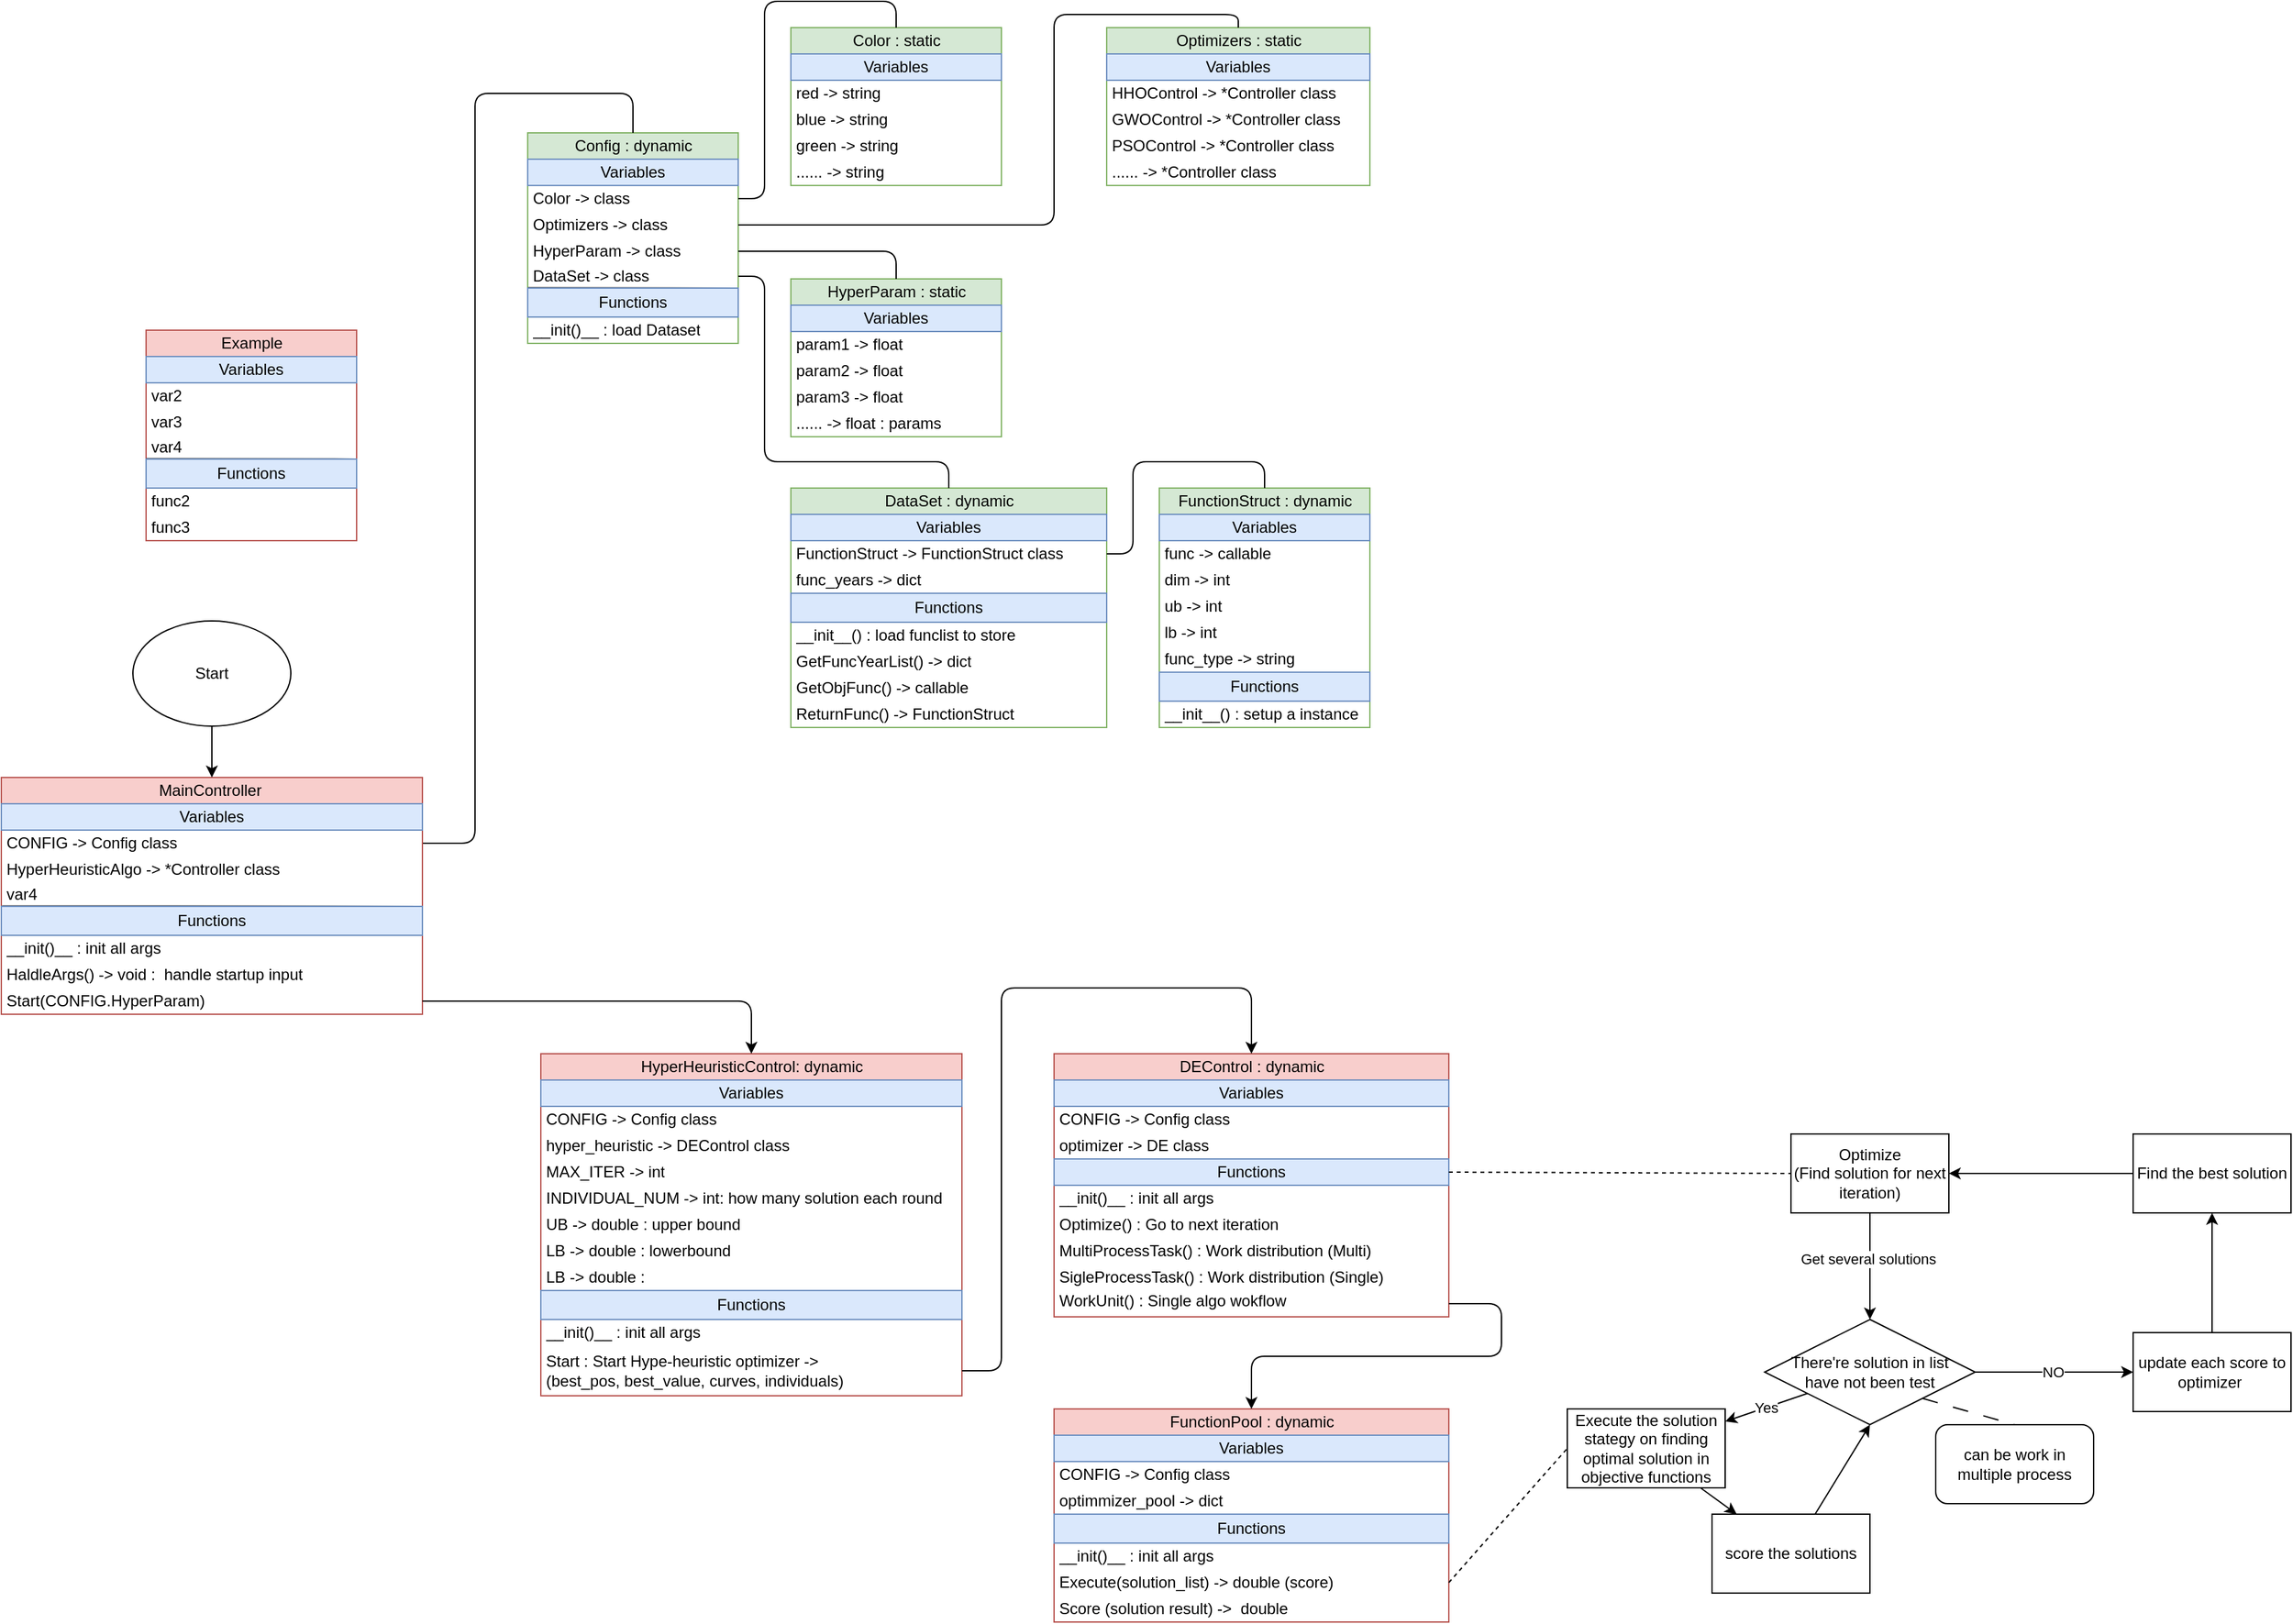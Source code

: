 <mxfile>
    <diagram id="XeKgU0maN-b6_zPWpp23" name="第1頁">
        <mxGraphModel dx="1860" dy="625" grid="1" gridSize="10" guides="1" tooltips="1" connect="1" arrows="1" fold="1" page="1" pageScale="1" pageWidth="827" pageHeight="1169" math="0" shadow="0">
            <root>
                <mxCell id="0"/>
                <mxCell id="1" parent="0"/>
                <mxCell id="20" value="Example" style="swimlane;fontStyle=0;childLayout=stackLayout;horizontal=1;startSize=20;fillColor=#f8cecc;horizontalStack=0;resizeParent=1;resizeParentMax=0;resizeLast=0;collapsible=1;marginBottom=0;html=1;verticalAlign=middle;strokeColor=#b85450;" parent="1" vertex="1">
                    <mxGeometry x="30" y="300" width="160" height="160" as="geometry">
                        <mxRectangle x="320" y="200" width="120" height="30" as="alternateBounds"/>
                    </mxGeometry>
                </mxCell>
                <mxCell id="21" value="Variables" style="text;strokeColor=#6c8ebf;fillColor=#dae8fc;align=center;verticalAlign=middle;spacingLeft=4;spacingRight=4;overflow=hidden;rotatable=0;points=[[0,0.5],[1,0.5]];portConstraint=eastwest;whiteSpace=wrap;html=1;spacing=0;" parent="20" vertex="1">
                    <mxGeometry y="20" width="160" height="20" as="geometry"/>
                </mxCell>
                <mxCell id="22" value="var2" style="text;strokeColor=none;fillColor=none;align=left;verticalAlign=middle;spacingLeft=4;spacingRight=4;overflow=hidden;rotatable=0;points=[[0,0.5],[1,0.5]];portConstraint=eastwest;whiteSpace=wrap;html=1;spacing=0;" parent="20" vertex="1">
                    <mxGeometry y="40" width="160" height="20" as="geometry"/>
                </mxCell>
                <mxCell id="23" value="" style="endArrow=none;html=1;entryX=0.999;entryY=0.997;entryDx=0;entryDy=0;entryPerimeter=0;exitX=0.002;exitY=0.984;exitDx=0;exitDy=0;exitPerimeter=0;" parent="20" source="25" target="25" edge="1">
                    <mxGeometry width="50" height="50" relative="1" as="geometry">
                        <mxPoint x="30" y="100" as="sourcePoint"/>
                        <mxPoint x="80" y="50" as="targetPoint"/>
                    </mxGeometry>
                </mxCell>
                <mxCell id="24" value="var3" style="text;strokeColor=none;fillColor=none;align=left;verticalAlign=middle;spacingLeft=4;spacingRight=4;overflow=hidden;rotatable=0;points=[[0,0.5],[1,0.5]];portConstraint=eastwest;whiteSpace=wrap;html=1;spacing=0;" parent="20" vertex="1">
                    <mxGeometry y="60" width="160" height="20" as="geometry"/>
                </mxCell>
                <mxCell id="25" value="var4" style="text;strokeColor=none;fillColor=none;align=left;verticalAlign=middle;spacingLeft=4;spacingRight=4;overflow=hidden;rotatable=0;points=[[0,0.5],[1,0.5]];portConstraint=eastwest;whiteSpace=wrap;html=1;spacing=0;" parent="20" vertex="1">
                    <mxGeometry y="80" width="160" height="18" as="geometry"/>
                </mxCell>
                <mxCell id="26" value="Functions" style="text;strokeColor=#6c8ebf;fillColor=#dae8fc;align=center;verticalAlign=middle;spacingLeft=4;spacingRight=4;overflow=hidden;rotatable=0;points=[[0,0.5],[1,0.5]];portConstraint=eastwest;whiteSpace=wrap;html=1;spacing=0;" parent="20" vertex="1">
                    <mxGeometry y="98" width="160" height="22" as="geometry"/>
                </mxCell>
                <mxCell id="27" value="func2" style="text;strokeColor=none;fillColor=none;align=left;verticalAlign=middle;spacingLeft=4;spacingRight=4;overflow=hidden;rotatable=0;points=[[0,0.5],[1,0.5]];portConstraint=eastwest;whiteSpace=wrap;html=1;spacing=0;" parent="20" vertex="1">
                    <mxGeometry y="120" width="160" height="20" as="geometry"/>
                </mxCell>
                <mxCell id="28" value="func3" style="text;strokeColor=none;fillColor=none;align=left;verticalAlign=middle;spacingLeft=4;spacingRight=4;overflow=hidden;rotatable=0;points=[[0,0.5],[1,0.5]];portConstraint=eastwest;whiteSpace=wrap;html=1;spacing=0;" parent="20" vertex="1">
                    <mxGeometry y="140" width="160" height="20" as="geometry"/>
                </mxCell>
                <mxCell id="115" value="" style="group" parent="1" vertex="1" connectable="0">
                    <mxGeometry x="320" y="50" width="640" height="541" as="geometry"/>
                </mxCell>
                <mxCell id="38" value="Config : dynamic" style="swimlane;fontStyle=0;childLayout=stackLayout;horizontal=1;startSize=20;fillColor=#d5e8d4;horizontalStack=0;resizeParent=1;resizeParentMax=0;resizeLast=0;collapsible=1;marginBottom=0;html=1;verticalAlign=middle;strokeColor=#82b366;" parent="115" vertex="1">
                    <mxGeometry y="100" width="160" height="160" as="geometry">
                        <mxRectangle x="320" y="200" width="120" height="30" as="alternateBounds"/>
                    </mxGeometry>
                </mxCell>
                <mxCell id="39" value="Variables" style="text;strokeColor=#6c8ebf;fillColor=#dae8fc;align=center;verticalAlign=middle;spacingLeft=4;spacingRight=4;overflow=hidden;rotatable=0;points=[[0,0.5],[1,0.5]];portConstraint=eastwest;whiteSpace=wrap;html=1;spacing=0;" parent="38" vertex="1">
                    <mxGeometry y="20" width="160" height="20" as="geometry"/>
                </mxCell>
                <mxCell id="40" value="Color -&amp;gt; class" style="text;strokeColor=none;fillColor=none;align=left;verticalAlign=middle;spacingLeft=4;spacingRight=4;overflow=hidden;rotatable=0;points=[[0,0.5],[1,0.5]];portConstraint=eastwest;whiteSpace=wrap;html=1;spacing=0;" parent="38" vertex="1">
                    <mxGeometry y="40" width="160" height="20" as="geometry"/>
                </mxCell>
                <mxCell id="41" value="" style="endArrow=none;html=1;entryX=0.999;entryY=0.997;entryDx=0;entryDy=0;entryPerimeter=0;exitX=0.002;exitY=0.984;exitDx=0;exitDy=0;exitPerimeter=0;" parent="38" source="43" target="43" edge="1">
                    <mxGeometry width="50" height="50" relative="1" as="geometry">
                        <mxPoint x="30" y="100" as="sourcePoint"/>
                        <mxPoint x="80" y="50" as="targetPoint"/>
                    </mxGeometry>
                </mxCell>
                <mxCell id="42" value="Optimizers -&amp;gt; class" style="text;strokeColor=none;fillColor=none;align=left;verticalAlign=middle;spacingLeft=4;spacingRight=4;overflow=hidden;rotatable=0;points=[[0,0.5],[1,0.5]];portConstraint=eastwest;whiteSpace=wrap;html=1;spacing=0;" parent="38" vertex="1">
                    <mxGeometry y="60" width="160" height="20" as="geometry"/>
                </mxCell>
                <mxCell id="143" value="HyperParam -&amp;gt; class" style="text;strokeColor=none;fillColor=none;align=left;verticalAlign=middle;spacingLeft=4;spacingRight=4;overflow=hidden;rotatable=0;points=[[0,0.5],[1,0.5]];portConstraint=eastwest;whiteSpace=wrap;html=1;spacing=0;" parent="38" vertex="1">
                    <mxGeometry y="80" width="160" height="20" as="geometry"/>
                </mxCell>
                <mxCell id="43" value="DataSet -&amp;gt; class" style="text;strokeColor=none;fillColor=none;align=left;verticalAlign=middle;spacingLeft=4;spacingRight=4;overflow=hidden;rotatable=0;points=[[0,0.5],[1,0.5]];portConstraint=eastwest;whiteSpace=wrap;html=1;spacing=0;" parent="38" vertex="1">
                    <mxGeometry y="100" width="160" height="18" as="geometry"/>
                </mxCell>
                <mxCell id="44" value="Functions" style="text;strokeColor=#6c8ebf;fillColor=#dae8fc;align=center;verticalAlign=middle;spacingLeft=4;spacingRight=4;overflow=hidden;rotatable=0;points=[[0,0.5],[1,0.5]];portConstraint=eastwest;whiteSpace=wrap;html=1;spacing=0;" parent="38" vertex="1">
                    <mxGeometry y="118" width="160" height="22" as="geometry"/>
                </mxCell>
                <mxCell id="46" value="__init()__ : load Dataset" style="text;strokeColor=none;fillColor=none;align=left;verticalAlign=middle;spacingLeft=4;spacingRight=4;overflow=hidden;rotatable=0;points=[[0,0.5],[1,0.5]];portConstraint=eastwest;whiteSpace=wrap;html=1;spacing=0;" parent="38" vertex="1">
                    <mxGeometry y="140" width="160" height="20" as="geometry"/>
                </mxCell>
                <mxCell id="50" value="Color : static" style="swimlane;fontStyle=0;childLayout=stackLayout;horizontal=1;startSize=20;fillColor=#d5e8d4;horizontalStack=0;resizeParent=1;resizeParentMax=0;resizeLast=0;collapsible=1;marginBottom=0;html=1;verticalAlign=middle;strokeColor=#82b366;" parent="115" vertex="1">
                    <mxGeometry x="200" y="20" width="160" height="120" as="geometry">
                        <mxRectangle x="320" y="200" width="120" height="30" as="alternateBounds"/>
                    </mxGeometry>
                </mxCell>
                <mxCell id="51" value="Variables" style="text;strokeColor=#6c8ebf;fillColor=#dae8fc;align=center;verticalAlign=middle;spacingLeft=4;spacingRight=4;overflow=hidden;rotatable=0;points=[[0,0.5],[1,0.5]];portConstraint=eastwest;whiteSpace=wrap;html=1;spacing=0;" parent="50" vertex="1">
                    <mxGeometry y="20" width="160" height="20" as="geometry"/>
                </mxCell>
                <mxCell id="52" value="red -&amp;gt; string" style="text;strokeColor=none;fillColor=none;align=left;verticalAlign=middle;spacingLeft=4;spacingRight=4;overflow=hidden;rotatable=0;points=[[0,0.5],[1,0.5]];portConstraint=eastwest;whiteSpace=wrap;html=1;spacing=0;" parent="50" vertex="1">
                    <mxGeometry y="40" width="160" height="20" as="geometry"/>
                </mxCell>
                <mxCell id="54" value="blue -&amp;gt; string" style="text;strokeColor=none;fillColor=none;align=left;verticalAlign=middle;spacingLeft=4;spacingRight=4;overflow=hidden;rotatable=0;points=[[0,0.5],[1,0.5]];portConstraint=eastwest;whiteSpace=wrap;html=1;spacing=0;" parent="50" vertex="1">
                    <mxGeometry y="60" width="160" height="20" as="geometry"/>
                </mxCell>
                <mxCell id="77" value="green -&amp;gt; string&amp;nbsp;" style="text;strokeColor=none;fillColor=none;align=left;verticalAlign=middle;spacingLeft=4;spacingRight=4;overflow=hidden;rotatable=0;points=[[0,0.5],[1,0.5]];portConstraint=eastwest;whiteSpace=wrap;html=1;spacing=0;" parent="50" vertex="1">
                    <mxGeometry y="80" width="160" height="20" as="geometry"/>
                </mxCell>
                <mxCell id="85" value="...... -&amp;gt; string" style="text;strokeColor=none;fillColor=none;align=left;verticalAlign=middle;spacingLeft=4;spacingRight=4;overflow=hidden;rotatable=0;points=[[0,0.5],[1,0.5]];portConstraint=eastwest;whiteSpace=wrap;html=1;spacing=0;" parent="50" vertex="1">
                    <mxGeometry y="100" width="160" height="20" as="geometry"/>
                </mxCell>
                <mxCell id="59" value="Optimizers : static" style="swimlane;fontStyle=0;childLayout=stackLayout;horizontal=1;startSize=20;fillColor=#d5e8d4;horizontalStack=0;resizeParent=1;resizeParentMax=0;resizeLast=0;collapsible=1;marginBottom=0;html=1;verticalAlign=middle;strokeColor=#82b366;" parent="115" vertex="1">
                    <mxGeometry x="440" y="20" width="200" height="120" as="geometry">
                        <mxRectangle x="320" y="200" width="120" height="30" as="alternateBounds"/>
                    </mxGeometry>
                </mxCell>
                <mxCell id="60" value="Variables" style="text;strokeColor=#6c8ebf;fillColor=#dae8fc;align=center;verticalAlign=middle;spacingLeft=4;spacingRight=4;overflow=hidden;rotatable=0;points=[[0,0.5],[1,0.5]];portConstraint=eastwest;whiteSpace=wrap;html=1;spacing=0;" parent="59" vertex="1">
                    <mxGeometry y="20" width="200" height="20" as="geometry"/>
                </mxCell>
                <mxCell id="61" value="HHOControl -&amp;gt; *Controller class" style="text;strokeColor=none;fillColor=none;align=left;verticalAlign=middle;spacingLeft=4;spacingRight=4;overflow=hidden;rotatable=0;points=[[0,0.5],[1,0.5]];portConstraint=eastwest;whiteSpace=wrap;html=1;spacing=0;" parent="59" vertex="1">
                    <mxGeometry y="40" width="200" height="20" as="geometry"/>
                </mxCell>
                <mxCell id="63" value="GWOControl -&amp;gt; *Controller class" style="text;strokeColor=none;fillColor=none;align=left;verticalAlign=middle;spacingLeft=4;spacingRight=4;overflow=hidden;rotatable=0;points=[[0,0.5],[1,0.5]];portConstraint=eastwest;whiteSpace=wrap;html=1;spacing=0;" parent="59" vertex="1">
                    <mxGeometry y="60" width="200" height="20" as="geometry"/>
                </mxCell>
                <mxCell id="89" value="PSOControl -&amp;gt; *Controller class" style="text;strokeColor=none;fillColor=none;align=left;verticalAlign=middle;spacingLeft=4;spacingRight=4;overflow=hidden;rotatable=0;points=[[0,0.5],[1,0.5]];portConstraint=eastwest;whiteSpace=wrap;html=1;spacing=0;" parent="59" vertex="1">
                    <mxGeometry y="80" width="200" height="20" as="geometry"/>
                </mxCell>
                <mxCell id="88" value="...... -&amp;gt; *Controller class" style="text;strokeColor=none;fillColor=none;align=left;verticalAlign=middle;spacingLeft=4;spacingRight=4;overflow=hidden;rotatable=0;points=[[0,0.5],[1,0.5]];portConstraint=eastwest;whiteSpace=wrap;html=1;spacing=0;" parent="59" vertex="1">
                    <mxGeometry y="100" width="200" height="20" as="geometry"/>
                </mxCell>
                <mxCell id="68" value="DataSet : dynamic" style="swimlane;fontStyle=0;childLayout=stackLayout;horizontal=1;startSize=20;fillColor=#d5e8d4;horizontalStack=0;resizeParent=1;resizeParentMax=0;resizeLast=0;collapsible=1;marginBottom=0;html=1;verticalAlign=middle;strokeColor=#82b366;" parent="115" vertex="1">
                    <mxGeometry x="200" y="370" width="240" height="182" as="geometry">
                        <mxRectangle x="320" y="200" width="120" height="30" as="alternateBounds"/>
                    </mxGeometry>
                </mxCell>
                <mxCell id="69" value="Variables" style="text;strokeColor=#6c8ebf;fillColor=#dae8fc;align=center;verticalAlign=middle;spacingLeft=4;spacingRight=4;overflow=hidden;rotatable=0;points=[[0,0.5],[1,0.5]];portConstraint=eastwest;whiteSpace=wrap;html=1;spacing=0;" parent="68" vertex="1">
                    <mxGeometry y="20" width="240" height="20" as="geometry"/>
                </mxCell>
                <mxCell id="95" value="FunctionStruct -&amp;gt; FunctionStruct class" style="text;strokeColor=none;fillColor=none;align=left;verticalAlign=middle;spacingLeft=4;spacingRight=4;overflow=hidden;rotatable=0;points=[[0,0.5],[1,0.5]];portConstraint=eastwest;whiteSpace=wrap;html=1;spacing=0;" parent="68" vertex="1">
                    <mxGeometry y="40" width="240" height="20" as="geometry"/>
                </mxCell>
                <mxCell id="70" value="func_years -&amp;gt; dict&amp;nbsp;" style="text;strokeColor=none;fillColor=none;align=left;verticalAlign=middle;spacingLeft=4;spacingRight=4;overflow=hidden;rotatable=0;points=[[0,0.5],[1,0.5]];portConstraint=eastwest;whiteSpace=wrap;html=1;spacing=0;" parent="68" vertex="1">
                    <mxGeometry y="60" width="240" height="20" as="geometry"/>
                </mxCell>
                <mxCell id="71" value="" style="endArrow=none;html=1;entryX=0.999;entryY=0.997;entryDx=0;entryDy=0;entryPerimeter=0;exitX=0.002;exitY=0.984;exitDx=0;exitDy=0;exitPerimeter=0;" parent="68" edge="1">
                    <mxGeometry width="50" height="50" relative="1" as="geometry">
                        <mxPoint x="0.32" y="97.712" as="sourcePoint"/>
                        <mxPoint x="159.84" y="97.946" as="targetPoint"/>
                    </mxGeometry>
                </mxCell>
                <mxCell id="74" value="Functions" style="text;strokeColor=#6c8ebf;fillColor=#dae8fc;align=center;verticalAlign=middle;spacingLeft=4;spacingRight=4;overflow=hidden;rotatable=0;points=[[0,0.5],[1,0.5]];portConstraint=eastwest;whiteSpace=wrap;html=1;spacing=0;" parent="68" vertex="1">
                    <mxGeometry y="80" width="240" height="22" as="geometry"/>
                </mxCell>
                <mxCell id="114" value="__init__() : load funclist to store" style="text;strokeColor=none;fillColor=none;align=left;verticalAlign=middle;spacingLeft=4;spacingRight=4;overflow=hidden;rotatable=0;points=[[0,0.5],[1,0.5]];portConstraint=eastwest;whiteSpace=wrap;html=1;spacing=0;" parent="68" vertex="1">
                    <mxGeometry y="102" width="240" height="20" as="geometry"/>
                </mxCell>
                <mxCell id="75" value="GetFuncYearList() -&amp;gt; dict" style="text;strokeColor=none;fillColor=none;align=left;verticalAlign=middle;spacingLeft=4;spacingRight=4;overflow=hidden;rotatable=0;points=[[0,0.5],[1,0.5]];portConstraint=eastwest;whiteSpace=wrap;html=1;spacing=0;" parent="68" vertex="1">
                    <mxGeometry y="122" width="240" height="20" as="geometry"/>
                </mxCell>
                <mxCell id="76" value="GetObjFunc() -&amp;gt; callable" style="text;strokeColor=none;fillColor=none;align=left;verticalAlign=middle;spacingLeft=4;spacingRight=4;overflow=hidden;rotatable=0;points=[[0,0.5],[1,0.5]];portConstraint=eastwest;whiteSpace=wrap;html=1;spacing=0;" parent="68" vertex="1">
                    <mxGeometry y="142" width="240" height="20" as="geometry"/>
                </mxCell>
                <mxCell id="112" value="ReturnFunc() -&amp;gt; FunctionStruct" style="text;strokeColor=none;fillColor=none;align=left;verticalAlign=middle;spacingLeft=4;spacingRight=4;overflow=hidden;rotatable=0;points=[[0,0.5],[1,0.5]];portConstraint=eastwest;whiteSpace=wrap;html=1;spacing=0;" parent="68" vertex="1">
                    <mxGeometry y="162" width="240" height="20" as="geometry"/>
                </mxCell>
                <mxCell id="92" style="edgeStyle=none;html=1;exitX=1;exitY=0.5;exitDx=0;exitDy=0;entryX=0.5;entryY=0;entryDx=0;entryDy=0;endArrow=none;endFill=0;" parent="115" source="40" target="50" edge="1">
                    <mxGeometry relative="1" as="geometry">
                        <Array as="points">
                            <mxPoint x="180" y="150"/>
                            <mxPoint x="180"/>
                            <mxPoint x="280"/>
                        </Array>
                    </mxGeometry>
                </mxCell>
                <mxCell id="93" style="edgeStyle=none;html=1;exitX=1;exitY=0.5;exitDx=0;exitDy=0;entryX=0.5;entryY=0;entryDx=0;entryDy=0;endArrow=none;endFill=0;" parent="115" source="42" target="59" edge="1">
                    <mxGeometry relative="1" as="geometry">
                        <Array as="points">
                            <mxPoint x="400" y="170"/>
                            <mxPoint x="400" y="10"/>
                            <mxPoint x="540" y="10"/>
                        </Array>
                    </mxGeometry>
                </mxCell>
                <mxCell id="94" style="edgeStyle=none;html=1;exitX=1;exitY=0.5;exitDx=0;exitDy=0;entryX=0.5;entryY=0;entryDx=0;entryDy=0;endArrow=none;endFill=0;" parent="115" source="43" target="68" edge="1">
                    <mxGeometry relative="1" as="geometry">
                        <Array as="points">
                            <mxPoint x="180" y="209"/>
                            <mxPoint x="180" y="350"/>
                            <mxPoint x="320" y="350"/>
                        </Array>
                    </mxGeometry>
                </mxCell>
                <mxCell id="97" value="FunctionStruct : dynamic" style="swimlane;fontStyle=0;childLayout=stackLayout;horizontal=1;startSize=20;fillColor=#d5e8d4;horizontalStack=0;resizeParent=1;resizeParentMax=0;resizeLast=0;collapsible=1;marginBottom=0;html=1;verticalAlign=middle;strokeColor=#82b366;" parent="115" vertex="1">
                    <mxGeometry x="480" y="370" width="160" height="182" as="geometry">
                        <mxRectangle x="320" y="200" width="120" height="30" as="alternateBounds"/>
                    </mxGeometry>
                </mxCell>
                <mxCell id="98" value="Variables" style="text;strokeColor=#6c8ebf;fillColor=#dae8fc;align=center;verticalAlign=middle;spacingLeft=4;spacingRight=4;overflow=hidden;rotatable=0;points=[[0,0.5],[1,0.5]];portConstraint=eastwest;whiteSpace=wrap;html=1;spacing=0;" parent="97" vertex="1">
                    <mxGeometry y="20" width="160" height="20" as="geometry"/>
                </mxCell>
                <mxCell id="99" value="func -&amp;gt; callable" style="text;strokeColor=none;fillColor=none;align=left;verticalAlign=middle;spacingLeft=4;spacingRight=4;overflow=hidden;rotatable=0;points=[[0,0.5],[1,0.5]];portConstraint=eastwest;whiteSpace=wrap;html=1;spacing=0;" parent="97" vertex="1">
                    <mxGeometry y="40" width="160" height="20" as="geometry"/>
                </mxCell>
                <mxCell id="100" value="dim -&amp;gt; int" style="text;strokeColor=none;fillColor=none;align=left;verticalAlign=middle;spacingLeft=4;spacingRight=4;overflow=hidden;rotatable=0;points=[[0,0.5],[1,0.5]];portConstraint=eastwest;whiteSpace=wrap;html=1;spacing=0;" parent="97" vertex="1">
                    <mxGeometry y="60" width="160" height="20" as="geometry"/>
                </mxCell>
                <mxCell id="109" value="ub -&amp;gt; int" style="text;strokeColor=none;fillColor=none;align=left;verticalAlign=middle;spacingLeft=4;spacingRight=4;overflow=hidden;rotatable=0;points=[[0,0.5],[1,0.5]];portConstraint=eastwest;whiteSpace=wrap;html=1;spacing=0;" parent="97" vertex="1">
                    <mxGeometry y="80" width="160" height="20" as="geometry"/>
                </mxCell>
                <mxCell id="108" value="lb -&amp;gt; int" style="text;strokeColor=none;fillColor=none;align=left;verticalAlign=middle;spacingLeft=4;spacingRight=4;overflow=hidden;rotatable=0;points=[[0,0.5],[1,0.5]];portConstraint=eastwest;whiteSpace=wrap;html=1;spacing=0;" parent="97" vertex="1">
                    <mxGeometry y="100" width="160" height="20" as="geometry"/>
                </mxCell>
                <mxCell id="107" value="func_type -&amp;gt; string" style="text;strokeColor=none;fillColor=none;align=left;verticalAlign=middle;spacingLeft=4;spacingRight=4;overflow=hidden;rotatable=0;points=[[0,0.5],[1,0.5]];portConstraint=eastwest;whiteSpace=wrap;html=1;spacing=0;" parent="97" vertex="1">
                    <mxGeometry y="120" width="160" height="20" as="geometry"/>
                </mxCell>
                <mxCell id="101" value="" style="endArrow=none;html=1;entryX=0.999;entryY=0.997;entryDx=0;entryDy=0;entryPerimeter=0;exitX=0.002;exitY=0.984;exitDx=0;exitDy=0;exitPerimeter=0;" parent="97" edge="1">
                    <mxGeometry width="50" height="50" relative="1" as="geometry">
                        <mxPoint x="0.32" y="157.712" as="sourcePoint"/>
                        <mxPoint x="159.84" y="157.946" as="targetPoint"/>
                    </mxGeometry>
                </mxCell>
                <mxCell id="103" value="Functions" style="text;strokeColor=#6c8ebf;fillColor=#dae8fc;align=center;verticalAlign=middle;spacingLeft=4;spacingRight=4;overflow=hidden;rotatable=0;points=[[0,0.5],[1,0.5]];portConstraint=eastwest;whiteSpace=wrap;html=1;spacing=0;" parent="97" vertex="1">
                    <mxGeometry y="140" width="160" height="22" as="geometry"/>
                </mxCell>
                <mxCell id="104" value="__init__() : setup a instance" style="text;strokeColor=none;fillColor=none;align=left;verticalAlign=middle;spacingLeft=4;spacingRight=4;overflow=hidden;rotatable=0;points=[[0,0.5],[1,0.5]];portConstraint=eastwest;whiteSpace=wrap;html=1;spacing=0;" parent="97" vertex="1">
                    <mxGeometry y="162" width="160" height="20" as="geometry"/>
                </mxCell>
                <mxCell id="111" style="edgeStyle=none;html=1;exitX=1;exitY=0.5;exitDx=0;exitDy=0;entryX=0.5;entryY=0;entryDx=0;entryDy=0;endArrow=none;endFill=0;" parent="115" source="95" target="97" edge="1">
                    <mxGeometry relative="1" as="geometry">
                        <Array as="points">
                            <mxPoint x="460" y="420"/>
                            <mxPoint x="460" y="350"/>
                            <mxPoint x="560" y="350"/>
                        </Array>
                    </mxGeometry>
                </mxCell>
                <mxCell id="145" value="HyperParam : static" style="swimlane;fontStyle=0;childLayout=stackLayout;horizontal=1;startSize=20;fillColor=#d5e8d4;horizontalStack=0;resizeParent=1;resizeParentMax=0;resizeLast=0;collapsible=1;marginBottom=0;html=1;verticalAlign=middle;strokeColor=#82b366;" parent="115" vertex="1">
                    <mxGeometry x="200" y="211" width="160" height="120" as="geometry">
                        <mxRectangle x="320" y="200" width="120" height="30" as="alternateBounds"/>
                    </mxGeometry>
                </mxCell>
                <mxCell id="146" value="Variables" style="text;strokeColor=#6c8ebf;fillColor=#dae8fc;align=center;verticalAlign=middle;spacingLeft=4;spacingRight=4;overflow=hidden;rotatable=0;points=[[0,0.5],[1,0.5]];portConstraint=eastwest;whiteSpace=wrap;html=1;spacing=0;" parent="145" vertex="1">
                    <mxGeometry y="20" width="160" height="20" as="geometry"/>
                </mxCell>
                <mxCell id="147" value="param1 -&amp;gt; float" style="text;strokeColor=none;fillColor=none;align=left;verticalAlign=middle;spacingLeft=4;spacingRight=4;overflow=hidden;rotatable=0;points=[[0,0.5],[1,0.5]];portConstraint=eastwest;whiteSpace=wrap;html=1;spacing=0;" parent="145" vertex="1">
                    <mxGeometry y="40" width="160" height="20" as="geometry"/>
                </mxCell>
                <mxCell id="148" value="param2 -&amp;gt; float" style="text;strokeColor=none;fillColor=none;align=left;verticalAlign=middle;spacingLeft=4;spacingRight=4;overflow=hidden;rotatable=0;points=[[0,0.5],[1,0.5]];portConstraint=eastwest;whiteSpace=wrap;html=1;spacing=0;" parent="145" vertex="1">
                    <mxGeometry y="60" width="160" height="20" as="geometry"/>
                </mxCell>
                <mxCell id="149" value="param3 -&amp;gt; float" style="text;strokeColor=none;fillColor=none;align=left;verticalAlign=middle;spacingLeft=4;spacingRight=4;overflow=hidden;rotatable=0;points=[[0,0.5],[1,0.5]];portConstraint=eastwest;whiteSpace=wrap;html=1;spacing=0;" parent="145" vertex="1">
                    <mxGeometry y="80" width="160" height="20" as="geometry"/>
                </mxCell>
                <mxCell id="150" value="...... -&amp;gt; float : params" style="text;strokeColor=none;fillColor=none;align=left;verticalAlign=middle;spacingLeft=4;spacingRight=4;overflow=hidden;rotatable=0;points=[[0,0.5],[1,0.5]];portConstraint=eastwest;whiteSpace=wrap;html=1;spacing=0;" parent="145" vertex="1">
                    <mxGeometry y="100" width="160" height="20" as="geometry"/>
                </mxCell>
                <mxCell id="151" style="edgeStyle=none;html=1;exitX=1;exitY=0.5;exitDx=0;exitDy=0;entryX=0.5;entryY=0;entryDx=0;entryDy=0;endArrow=none;endFill=0;" parent="115" source="143" target="145" edge="1">
                    <mxGeometry relative="1" as="geometry">
                        <Array as="points">
                            <mxPoint x="280" y="190"/>
                        </Array>
                    </mxGeometry>
                </mxCell>
                <mxCell id="117" style="edgeStyle=none;html=1;exitX=1;exitY=0.5;exitDx=0;exitDy=0;entryX=0.5;entryY=0;entryDx=0;entryDy=0;endArrow=none;endFill=0;" parent="1" source="31" target="38" edge="1">
                    <mxGeometry relative="1" as="geometry">
                        <Array as="points">
                            <mxPoint x="280" y="690"/>
                            <mxPoint x="280" y="120"/>
                            <mxPoint x="400" y="120"/>
                        </Array>
                    </mxGeometry>
                </mxCell>
                <mxCell id="128" value="HyperHeuristicControl: dynamic" style="swimlane;fontStyle=0;childLayout=stackLayout;horizontal=1;startSize=20;fillColor=#f8cecc;horizontalStack=0;resizeParent=1;resizeParentMax=0;resizeLast=0;collapsible=1;marginBottom=0;html=1;verticalAlign=middle;strokeColor=#b85450;" parent="1" vertex="1">
                    <mxGeometry x="330" y="850" width="320" height="260" as="geometry">
                        <mxRectangle x="320" y="200" width="120" height="30" as="alternateBounds"/>
                    </mxGeometry>
                </mxCell>
                <mxCell id="129" value="Variables" style="text;strokeColor=#6c8ebf;fillColor=#dae8fc;align=center;verticalAlign=middle;spacingLeft=4;spacingRight=4;overflow=hidden;rotatable=0;points=[[0,0.5],[1,0.5]];portConstraint=eastwest;whiteSpace=wrap;html=1;spacing=0;" parent="128" vertex="1">
                    <mxGeometry y="20" width="320" height="20" as="geometry"/>
                </mxCell>
                <mxCell id="130" value="CONFIG -&amp;gt; Config class" style="text;strokeColor=none;fillColor=none;align=left;verticalAlign=middle;spacingLeft=4;spacingRight=4;overflow=hidden;rotatable=0;points=[[0,0.5],[1,0.5]];portConstraint=eastwest;whiteSpace=wrap;html=1;spacing=0;" parent="128" vertex="1">
                    <mxGeometry y="40" width="320" height="20" as="geometry"/>
                </mxCell>
                <mxCell id="132" value="hyper_heuristic -&amp;gt; DEControl class" style="text;strokeColor=none;fillColor=none;align=left;verticalAlign=middle;spacingLeft=4;spacingRight=4;overflow=hidden;rotatable=0;points=[[0,0.5],[1,0.5]];portConstraint=eastwest;whiteSpace=wrap;html=1;spacing=0;" parent="128" vertex="1">
                    <mxGeometry y="60" width="320" height="20" as="geometry"/>
                </mxCell>
                <mxCell id="168" value="MAX_ITER -&amp;gt; int" style="text;strokeColor=none;fillColor=none;align=left;verticalAlign=middle;spacingLeft=4;spacingRight=4;overflow=hidden;rotatable=0;points=[[0,0.5],[1,0.5]];portConstraint=eastwest;whiteSpace=wrap;html=1;spacing=0;" parent="128" vertex="1">
                    <mxGeometry y="80" width="320" height="20" as="geometry"/>
                </mxCell>
                <mxCell id="176" value="INDIVIDUAL_NUM -&amp;gt; int: how many solution each round" style="text;strokeColor=none;fillColor=none;align=left;verticalAlign=middle;spacingLeft=4;spacingRight=4;overflow=hidden;rotatable=0;points=[[0,0.5],[1,0.5]];portConstraint=eastwest;whiteSpace=wrap;html=1;spacing=0;" parent="128" vertex="1">
                    <mxGeometry y="100" width="320" height="20" as="geometry"/>
                </mxCell>
                <mxCell id="173" value="UB -&amp;gt; double : upper bound" style="text;strokeColor=none;fillColor=none;align=left;verticalAlign=middle;spacingLeft=4;spacingRight=4;overflow=hidden;rotatable=0;points=[[0,0.5],[1,0.5]];portConstraint=eastwest;whiteSpace=wrap;html=1;spacing=0;" parent="128" vertex="1">
                    <mxGeometry y="120" width="320" height="20" as="geometry"/>
                </mxCell>
                <mxCell id="174" value="LB -&amp;gt; double : lowerbound&amp;nbsp;" style="text;strokeColor=none;fillColor=none;align=left;verticalAlign=middle;spacingLeft=4;spacingRight=4;overflow=hidden;rotatable=0;points=[[0,0.5],[1,0.5]];portConstraint=eastwest;whiteSpace=wrap;html=1;spacing=0;" parent="128" vertex="1">
                    <mxGeometry y="140" width="320" height="20" as="geometry"/>
                </mxCell>
                <mxCell id="175" value="LB -&amp;gt; double :&amp;nbsp;" style="text;strokeColor=none;fillColor=none;align=left;verticalAlign=middle;spacingLeft=4;spacingRight=4;overflow=hidden;rotatable=0;points=[[0,0.5],[1,0.5]];portConstraint=eastwest;whiteSpace=wrap;html=1;spacing=0;" parent="128" vertex="1">
                    <mxGeometry y="160" width="320" height="20" as="geometry"/>
                </mxCell>
                <mxCell id="134" value="Functions" style="text;strokeColor=#6c8ebf;fillColor=#dae8fc;align=center;verticalAlign=middle;spacingLeft=4;spacingRight=4;overflow=hidden;rotatable=0;points=[[0,0.5],[1,0.5]];portConstraint=eastwest;whiteSpace=wrap;html=1;spacing=0;" parent="128" vertex="1">
                    <mxGeometry y="180" width="320" height="22" as="geometry"/>
                </mxCell>
                <mxCell id="135" value="__init()__ : init all args" style="text;strokeColor=none;fillColor=none;align=left;verticalAlign=middle;spacingLeft=4;spacingRight=4;overflow=hidden;rotatable=0;points=[[0,0.5],[1,0.5]];portConstraint=eastwest;whiteSpace=wrap;html=1;spacing=0;" parent="128" vertex="1">
                    <mxGeometry y="202" width="320" height="20" as="geometry"/>
                </mxCell>
                <mxCell id="138" value="Start : Start Hype-heuristic optimizer -&amp;gt;&amp;nbsp;&lt;div&gt;(best_pos, best_value, curves, individuals)&lt;/div&gt;" style="text;strokeColor=none;fillColor=none;align=left;verticalAlign=middle;spacingLeft=4;spacingRight=4;overflow=hidden;rotatable=0;points=[[0,0.5],[1,0.5]];portConstraint=eastwest;whiteSpace=wrap;html=1;spacing=0;" parent="128" vertex="1">
                    <mxGeometry y="222" width="320" height="38" as="geometry"/>
                </mxCell>
                <mxCell id="29" value="MainController&amp;nbsp;" style="swimlane;fontStyle=0;childLayout=stackLayout;horizontal=1;startSize=20;fillColor=#f8cecc;horizontalStack=0;resizeParent=1;resizeParentMax=0;resizeLast=0;collapsible=1;marginBottom=0;html=1;verticalAlign=middle;strokeColor=#b85450;" parent="1" vertex="1">
                    <mxGeometry x="-80" y="640" width="320" height="180" as="geometry">
                        <mxRectangle x="320" y="200" width="120" height="30" as="alternateBounds"/>
                    </mxGeometry>
                </mxCell>
                <mxCell id="30" value="Variables" style="text;strokeColor=#6c8ebf;fillColor=#dae8fc;align=center;verticalAlign=middle;spacingLeft=4;spacingRight=4;overflow=hidden;rotatable=0;points=[[0,0.5],[1,0.5]];portConstraint=eastwest;whiteSpace=wrap;html=1;spacing=0;" parent="29" vertex="1">
                    <mxGeometry y="20" width="320" height="20" as="geometry"/>
                </mxCell>
                <mxCell id="31" value="CONFIG -&amp;gt; Config class" style="text;strokeColor=none;fillColor=none;align=left;verticalAlign=middle;spacingLeft=4;spacingRight=4;overflow=hidden;rotatable=0;points=[[0,0.5],[1,0.5]];portConstraint=eastwest;whiteSpace=wrap;html=1;spacing=0;" parent="29" vertex="1">
                    <mxGeometry y="40" width="320" height="20" as="geometry"/>
                </mxCell>
                <mxCell id="32" value="" style="endArrow=none;html=1;entryX=0.999;entryY=0.997;entryDx=0;entryDy=0;entryPerimeter=0;exitX=0.002;exitY=0.984;exitDx=0;exitDy=0;exitPerimeter=0;" parent="29" source="34" target="34" edge="1">
                    <mxGeometry width="50" height="50" relative="1" as="geometry">
                        <mxPoint x="30" y="100" as="sourcePoint"/>
                        <mxPoint x="80" y="50" as="targetPoint"/>
                    </mxGeometry>
                </mxCell>
                <mxCell id="33" value="HyperHeuristicAlgo -&amp;gt; *Controller class" style="text;strokeColor=none;fillColor=none;align=left;verticalAlign=middle;spacingLeft=4;spacingRight=4;overflow=hidden;rotatable=0;points=[[0,0.5],[1,0.5]];portConstraint=eastwest;whiteSpace=wrap;html=1;spacing=0;" parent="29" vertex="1">
                    <mxGeometry y="60" width="320" height="20" as="geometry"/>
                </mxCell>
                <mxCell id="34" value="var4" style="text;strokeColor=none;fillColor=none;align=left;verticalAlign=middle;spacingLeft=4;spacingRight=4;overflow=hidden;rotatable=0;points=[[0,0.5],[1,0.5]];portConstraint=eastwest;whiteSpace=wrap;html=1;spacing=0;" parent="29" vertex="1">
                    <mxGeometry y="80" width="320" height="18" as="geometry"/>
                </mxCell>
                <mxCell id="35" value="Functions" style="text;strokeColor=#6c8ebf;fillColor=#dae8fc;align=center;verticalAlign=middle;spacingLeft=4;spacingRight=4;overflow=hidden;rotatable=0;points=[[0,0.5],[1,0.5]];portConstraint=eastwest;whiteSpace=wrap;html=1;spacing=0;" parent="29" vertex="1">
                    <mxGeometry y="98" width="320" height="22" as="geometry"/>
                </mxCell>
                <mxCell id="123" value="__init()__ : init all args" style="text;strokeColor=none;fillColor=none;align=left;verticalAlign=middle;spacingLeft=4;spacingRight=4;overflow=hidden;rotatable=0;points=[[0,0.5],[1,0.5]];portConstraint=eastwest;whiteSpace=wrap;html=1;spacing=0;" parent="29" vertex="1">
                    <mxGeometry y="120" width="320" height="20" as="geometry"/>
                </mxCell>
                <mxCell id="36" value="HaldleArgs() -&amp;gt; void :&amp;nbsp; handle startup input" style="text;strokeColor=none;fillColor=none;align=left;verticalAlign=middle;spacingLeft=4;spacingRight=4;overflow=hidden;rotatable=0;points=[[0,0.5],[1,0.5]];portConstraint=eastwest;whiteSpace=wrap;html=1;spacing=0;" parent="29" vertex="1">
                    <mxGeometry y="140" width="320" height="20" as="geometry"/>
                </mxCell>
                <mxCell id="126" value="Start(CONFIG.HyperParam)" style="text;strokeColor=none;fillColor=none;align=left;verticalAlign=middle;spacingLeft=4;spacingRight=4;overflow=hidden;rotatable=0;points=[[0,0.5],[1,0.5]];portConstraint=eastwest;whiteSpace=wrap;html=1;spacing=0;" parent="29" vertex="1">
                    <mxGeometry y="160" width="320" height="20" as="geometry"/>
                </mxCell>
                <mxCell id="119" style="edgeStyle=none;html=1;entryX=0.5;entryY=0;entryDx=0;entryDy=0;" parent="1" source="118" target="29" edge="1">
                    <mxGeometry relative="1" as="geometry"/>
                </mxCell>
                <mxCell id="118" value="Start" style="ellipse;whiteSpace=wrap;html=1;" parent="1" vertex="1">
                    <mxGeometry x="20" y="521" width="120" height="80" as="geometry"/>
                </mxCell>
                <mxCell id="152" style="edgeStyle=none;html=1;exitX=1;exitY=0.5;exitDx=0;exitDy=0;entryX=0.5;entryY=0;entryDx=0;entryDy=0;" parent="1" source="126" target="128" edge="1">
                    <mxGeometry relative="1" as="geometry">
                        <Array as="points">
                            <mxPoint x="490" y="810"/>
                        </Array>
                    </mxGeometry>
                </mxCell>
                <mxCell id="153" value="DEControl : dynamic" style="swimlane;fontStyle=0;childLayout=stackLayout;horizontal=1;startSize=20;fillColor=#f8cecc;horizontalStack=0;resizeParent=1;resizeParentMax=0;resizeLast=0;collapsible=1;marginBottom=0;html=1;verticalAlign=middle;strokeColor=#b85450;" parent="1" vertex="1">
                    <mxGeometry x="720" y="850" width="300" height="200" as="geometry">
                        <mxRectangle x="320" y="200" width="120" height="30" as="alternateBounds"/>
                    </mxGeometry>
                </mxCell>
                <mxCell id="154" value="Variables" style="text;strokeColor=#6c8ebf;fillColor=#dae8fc;align=center;verticalAlign=middle;spacingLeft=4;spacingRight=4;overflow=hidden;rotatable=0;points=[[0,0.5],[1,0.5]];portConstraint=eastwest;whiteSpace=wrap;html=1;spacing=0;" parent="153" vertex="1">
                    <mxGeometry y="20" width="300" height="20" as="geometry"/>
                </mxCell>
                <mxCell id="155" value="CONFIG -&amp;gt; Config class" style="text;strokeColor=none;fillColor=none;align=left;verticalAlign=middle;spacingLeft=4;spacingRight=4;overflow=hidden;rotatable=0;points=[[0,0.5],[1,0.5]];portConstraint=eastwest;whiteSpace=wrap;html=1;spacing=0;" parent="153" vertex="1">
                    <mxGeometry y="40" width="300" height="20" as="geometry"/>
                </mxCell>
                <mxCell id="156" value="" style="endArrow=none;html=1;entryX=0.999;entryY=0.997;entryDx=0;entryDy=0;entryPerimeter=0;exitX=0.002;exitY=0.984;exitDx=0;exitDy=0;exitPerimeter=0;" parent="153" edge="1">
                    <mxGeometry width="50" height="50" relative="1" as="geometry">
                        <mxPoint x="0.6" y="97.712" as="sourcePoint"/>
                        <mxPoint x="299.7" y="97.946" as="targetPoint"/>
                    </mxGeometry>
                </mxCell>
                <mxCell id="157" value="optimizer -&amp;gt; DE class" style="text;strokeColor=none;fillColor=none;align=left;verticalAlign=middle;spacingLeft=4;spacingRight=4;overflow=hidden;rotatable=0;points=[[0,0.5],[1,0.5]];portConstraint=eastwest;whiteSpace=wrap;html=1;spacing=0;" parent="153" vertex="1">
                    <mxGeometry y="60" width="300" height="20" as="geometry"/>
                </mxCell>
                <mxCell id="159" value="Functions" style="text;strokeColor=#6c8ebf;fillColor=#dae8fc;align=center;verticalAlign=middle;spacingLeft=4;spacingRight=4;overflow=hidden;rotatable=0;points=[[0,0.5],[1,0.5]];portConstraint=eastwest;whiteSpace=wrap;html=1;spacing=0;" parent="153" vertex="1">
                    <mxGeometry y="80" width="300" height="20" as="geometry"/>
                </mxCell>
                <mxCell id="160" value="__init()__ : init all args" style="text;strokeColor=none;fillColor=none;align=left;verticalAlign=middle;spacingLeft=4;spacingRight=4;overflow=hidden;rotatable=0;points=[[0,0.5],[1,0.5]];portConstraint=eastwest;whiteSpace=wrap;html=1;spacing=0;" parent="153" vertex="1">
                    <mxGeometry y="100" width="300" height="20" as="geometry"/>
                </mxCell>
                <mxCell id="161" value="Optimize() : Go to next iteration" style="text;strokeColor=none;fillColor=none;align=left;verticalAlign=middle;spacingLeft=4;spacingRight=4;overflow=hidden;rotatable=0;points=[[0,0.5],[1,0.5]];portConstraint=eastwest;whiteSpace=wrap;html=1;spacing=0;" parent="153" vertex="1">
                    <mxGeometry y="120" width="300" height="20" as="geometry"/>
                </mxCell>
                <mxCell id="162" value="MultiProcessTask() : Work distribution (Multi)" style="text;strokeColor=none;fillColor=none;align=left;verticalAlign=middle;spacingLeft=4;spacingRight=4;overflow=hidden;rotatable=0;points=[[0,0.5],[1,0.5]];portConstraint=eastwest;whiteSpace=wrap;html=1;spacing=0;" parent="153" vertex="1">
                    <mxGeometry y="140" width="300" height="20" as="geometry"/>
                </mxCell>
                <mxCell id="163" value="SigleProcessTask() : Work distribution (Single)" style="text;strokeColor=none;fillColor=none;align=left;verticalAlign=middle;spacingLeft=4;spacingRight=4;overflow=hidden;rotatable=0;points=[[0,0.5],[1,0.5]];portConstraint=eastwest;whiteSpace=wrap;html=1;spacing=0;" parent="153" vertex="1">
                    <mxGeometry y="160" width="300" height="20" as="geometry"/>
                </mxCell>
                <mxCell id="164" value="WorkUnit() : Single algo wokflow&amp;nbsp;&lt;div&gt;&lt;br&gt;&lt;/div&gt;" style="text;strokeColor=none;fillColor=none;align=left;verticalAlign=middle;spacingLeft=4;spacingRight=4;overflow=hidden;rotatable=0;points=[[0,0.5],[1,0.5]];portConstraint=eastwest;whiteSpace=wrap;html=1;spacing=0;" parent="153" vertex="1">
                    <mxGeometry y="180" width="300" height="20" as="geometry"/>
                </mxCell>
                <mxCell id="184" value="" style="edgeStyle=none;html=1;entryX=0.5;entryY=0;entryDx=0;entryDy=0;" parent="1" source="179" target="195" edge="1">
                    <mxGeometry relative="1" as="geometry">
                        <mxPoint x="1140" y="1052" as="targetPoint"/>
                    </mxGeometry>
                </mxCell>
                <mxCell id="188" value="Get several solutions&amp;nbsp;" style="edgeLabel;html=1;align=center;verticalAlign=middle;resizable=0;points=[];" parent="184" vertex="1" connectable="0">
                    <mxGeometry x="-0.143" relative="1" as="geometry">
                        <mxPoint as="offset"/>
                    </mxGeometry>
                </mxCell>
                <mxCell id="179" value="Optimize&lt;div&gt;(Find solution for next iteration)&lt;/div&gt;" style="whiteSpace=wrap;html=1;" parent="1" vertex="1">
                    <mxGeometry x="1280" y="911" width="120" height="60" as="geometry"/>
                </mxCell>
                <mxCell id="180" style="edgeStyle=none;html=1;exitX=1;exitY=0.5;exitDx=0;exitDy=0;entryX=0;entryY=0.5;entryDx=0;entryDy=0;dashed=1;endArrow=none;endFill=0;" parent="1" source="159" target="179" edge="1">
                    <mxGeometry relative="1" as="geometry"/>
                </mxCell>
                <mxCell id="187" value="" style="edgeStyle=none;html=1;exitX=1;exitY=0.5;exitDx=0;exitDy=0;" parent="1" target="186" edge="1" source="195">
                    <mxGeometry relative="1" as="geometry">
                        <mxPoint x="1200" y="1082" as="sourcePoint"/>
                    </mxGeometry>
                </mxCell>
                <mxCell id="191" value="NO" style="edgeLabel;html=1;align=center;verticalAlign=middle;resizable=0;points=[];" parent="187" vertex="1" connectable="0">
                    <mxGeometry x="0.098" y="-2" relative="1" as="geometry">
                        <mxPoint x="-7" y="-2" as="offset"/>
                    </mxGeometry>
                </mxCell>
                <mxCell id="190" value="" style="edgeStyle=none;html=1;" parent="1" source="186" target="189" edge="1">
                    <mxGeometry relative="1" as="geometry"/>
                </mxCell>
                <mxCell id="186" value="update each score to optimizer&amp;nbsp;" style="whiteSpace=wrap;html=1;" parent="1" vertex="1">
                    <mxGeometry x="1540" y="1062" width="120" height="60" as="geometry"/>
                </mxCell>
                <mxCell id="192" style="edgeStyle=none;html=1;entryX=1;entryY=0.5;entryDx=0;entryDy=0;" parent="1" source="189" target="179" edge="1">
                    <mxGeometry relative="1" as="geometry"/>
                </mxCell>
                <mxCell id="189" value="Find the best solution" style="whiteSpace=wrap;html=1;" parent="1" vertex="1">
                    <mxGeometry x="1540" y="911" width="120" height="60" as="geometry"/>
                </mxCell>
                <mxCell id="198" value="Yes" style="edgeStyle=none;html=1;" parent="1" source="195" target="197" edge="1">
                    <mxGeometry relative="1" as="geometry"/>
                </mxCell>
                <mxCell id="204" style="edgeStyle=none;html=1;exitX=1;exitY=1;exitDx=0;exitDy=0;entryX=0.5;entryY=0;entryDx=0;entryDy=0;dashed=1;dashPattern=12 12;endArrow=none;endFill=0;" parent="1" source="195" target="202" edge="1">
                    <mxGeometry relative="1" as="geometry"/>
                </mxCell>
                <mxCell id="195" value="There&#39;re solution in list have&amp;nbsp;not been test" style="rhombus;whiteSpace=wrap;html=1;" parent="1" vertex="1">
                    <mxGeometry x="1260" y="1052" width="160" height="80" as="geometry"/>
                </mxCell>
                <mxCell id="200" value="" style="edgeStyle=none;html=1;" parent="1" source="197" target="199" edge="1">
                    <mxGeometry relative="1" as="geometry"/>
                </mxCell>
                <mxCell id="197" value="Execute the solution stategy on finding optimal solution in objective functions" style="whiteSpace=wrap;html=1;" parent="1" vertex="1">
                    <mxGeometry x="1110" y="1120" width="120" height="60" as="geometry"/>
                </mxCell>
                <mxCell id="201" style="edgeStyle=none;html=1;entryX=0.5;entryY=1;entryDx=0;entryDy=0;" parent="1" source="199" target="195" edge="1">
                    <mxGeometry relative="1" as="geometry"/>
                </mxCell>
                <mxCell id="199" value="score the solutions" style="whiteSpace=wrap;html=1;" parent="1" vertex="1">
                    <mxGeometry x="1220" y="1200" width="120" height="60" as="geometry"/>
                </mxCell>
                <mxCell id="202" value="can be work in multiple process" style="rounded=1;whiteSpace=wrap;html=1;" parent="1" vertex="1">
                    <mxGeometry x="1390" y="1132" width="120" height="60" as="geometry"/>
                </mxCell>
                <mxCell id="206" style="edgeStyle=none;html=1;exitX=1;exitY=0.5;exitDx=0;exitDy=0;entryX=0.5;entryY=0;entryDx=0;entryDy=0;" edge="1" parent="1" source="138" target="153">
                    <mxGeometry relative="1" as="geometry">
                        <Array as="points">
                            <mxPoint x="680" y="1091"/>
                            <mxPoint x="680" y="800"/>
                            <mxPoint x="870" y="800"/>
                        </Array>
                    </mxGeometry>
                </mxCell>
                <mxCell id="207" value="FunctionPool : dynamic" style="swimlane;fontStyle=0;childLayout=stackLayout;horizontal=1;startSize=20;fillColor=#f8cecc;horizontalStack=0;resizeParent=1;resizeParentMax=0;resizeLast=0;collapsible=1;marginBottom=0;html=1;verticalAlign=middle;strokeColor=#b85450;" vertex="1" parent="1">
                    <mxGeometry x="720" y="1120" width="300" height="162" as="geometry">
                        <mxRectangle x="320" y="200" width="120" height="30" as="alternateBounds"/>
                    </mxGeometry>
                </mxCell>
                <mxCell id="208" value="Variables" style="text;strokeColor=#6c8ebf;fillColor=#dae8fc;align=center;verticalAlign=middle;spacingLeft=4;spacingRight=4;overflow=hidden;rotatable=0;points=[[0,0.5],[1,0.5]];portConstraint=eastwest;whiteSpace=wrap;html=1;spacing=0;" vertex="1" parent="207">
                    <mxGeometry y="20" width="300" height="20" as="geometry"/>
                </mxCell>
                <mxCell id="209" value="CONFIG -&amp;gt; Config class" style="text;strokeColor=none;fillColor=none;align=left;verticalAlign=middle;spacingLeft=4;spacingRight=4;overflow=hidden;rotatable=0;points=[[0,0.5],[1,0.5]];portConstraint=eastwest;whiteSpace=wrap;html=1;spacing=0;" vertex="1" parent="207">
                    <mxGeometry y="40" width="300" height="20" as="geometry"/>
                </mxCell>
                <mxCell id="218" value="optimmizer_pool -&amp;gt; dict&amp;nbsp;" style="text;strokeColor=none;fillColor=none;align=left;verticalAlign=middle;spacingLeft=4;spacingRight=4;overflow=hidden;rotatable=0;points=[[0,0.5],[1,0.5]];portConstraint=eastwest;whiteSpace=wrap;html=1;spacing=0;" vertex="1" parent="207">
                    <mxGeometry y="60" width="300" height="20" as="geometry"/>
                </mxCell>
                <mxCell id="212" value="Functions" style="text;strokeColor=#6c8ebf;fillColor=#dae8fc;align=center;verticalAlign=middle;spacingLeft=4;spacingRight=4;overflow=hidden;rotatable=0;points=[[0,0.5],[1,0.5]];portConstraint=eastwest;whiteSpace=wrap;html=1;spacing=0;" vertex="1" parent="207">
                    <mxGeometry y="80" width="300" height="22" as="geometry"/>
                </mxCell>
                <mxCell id="213" value="__init()__ : init all args" style="text;strokeColor=none;fillColor=none;align=left;verticalAlign=middle;spacingLeft=4;spacingRight=4;overflow=hidden;rotatable=0;points=[[0,0.5],[1,0.5]];portConstraint=eastwest;whiteSpace=wrap;html=1;spacing=0;" vertex="1" parent="207">
                    <mxGeometry y="102" width="300" height="20" as="geometry"/>
                </mxCell>
                <mxCell id="216" value="Execute(solution_list) -&amp;gt; double (score)" style="text;strokeColor=none;fillColor=none;align=left;verticalAlign=middle;spacingLeft=4;spacingRight=4;overflow=hidden;rotatable=0;points=[[0,0.5],[1,0.5]];portConstraint=eastwest;whiteSpace=wrap;html=1;spacing=0;" vertex="1" parent="207">
                    <mxGeometry y="122" width="300" height="20" as="geometry"/>
                </mxCell>
                <mxCell id="219" value="Score (solution result) -&amp;gt;&amp;nbsp; double" style="text;strokeColor=none;fillColor=none;align=left;verticalAlign=middle;spacingLeft=4;spacingRight=4;overflow=hidden;rotatable=0;points=[[0,0.5],[1,0.5]];portConstraint=eastwest;whiteSpace=wrap;html=1;spacing=0;" vertex="1" parent="207">
                    <mxGeometry y="142" width="300" height="20" as="geometry"/>
                </mxCell>
                <mxCell id="221" style="edgeStyle=none;html=1;exitX=1;exitY=0.5;exitDx=0;exitDy=0;entryX=0.5;entryY=0;entryDx=0;entryDy=0;" edge="1" parent="1" source="164" target="207">
                    <mxGeometry relative="1" as="geometry">
                        <Array as="points">
                            <mxPoint x="1060" y="1040"/>
                            <mxPoint x="1060" y="1080"/>
                            <mxPoint x="870" y="1080"/>
                        </Array>
                    </mxGeometry>
                </mxCell>
                <mxCell id="222" style="edgeStyle=none;html=1;exitX=1;exitY=0.5;exitDx=0;exitDy=0;entryX=0;entryY=0.5;entryDx=0;entryDy=0;dashed=1;endArrow=none;endFill=0;" edge="1" parent="1" source="216" target="197">
                    <mxGeometry relative="1" as="geometry"/>
                </mxCell>
            </root>
        </mxGraphModel>
    </diagram>
</mxfile>